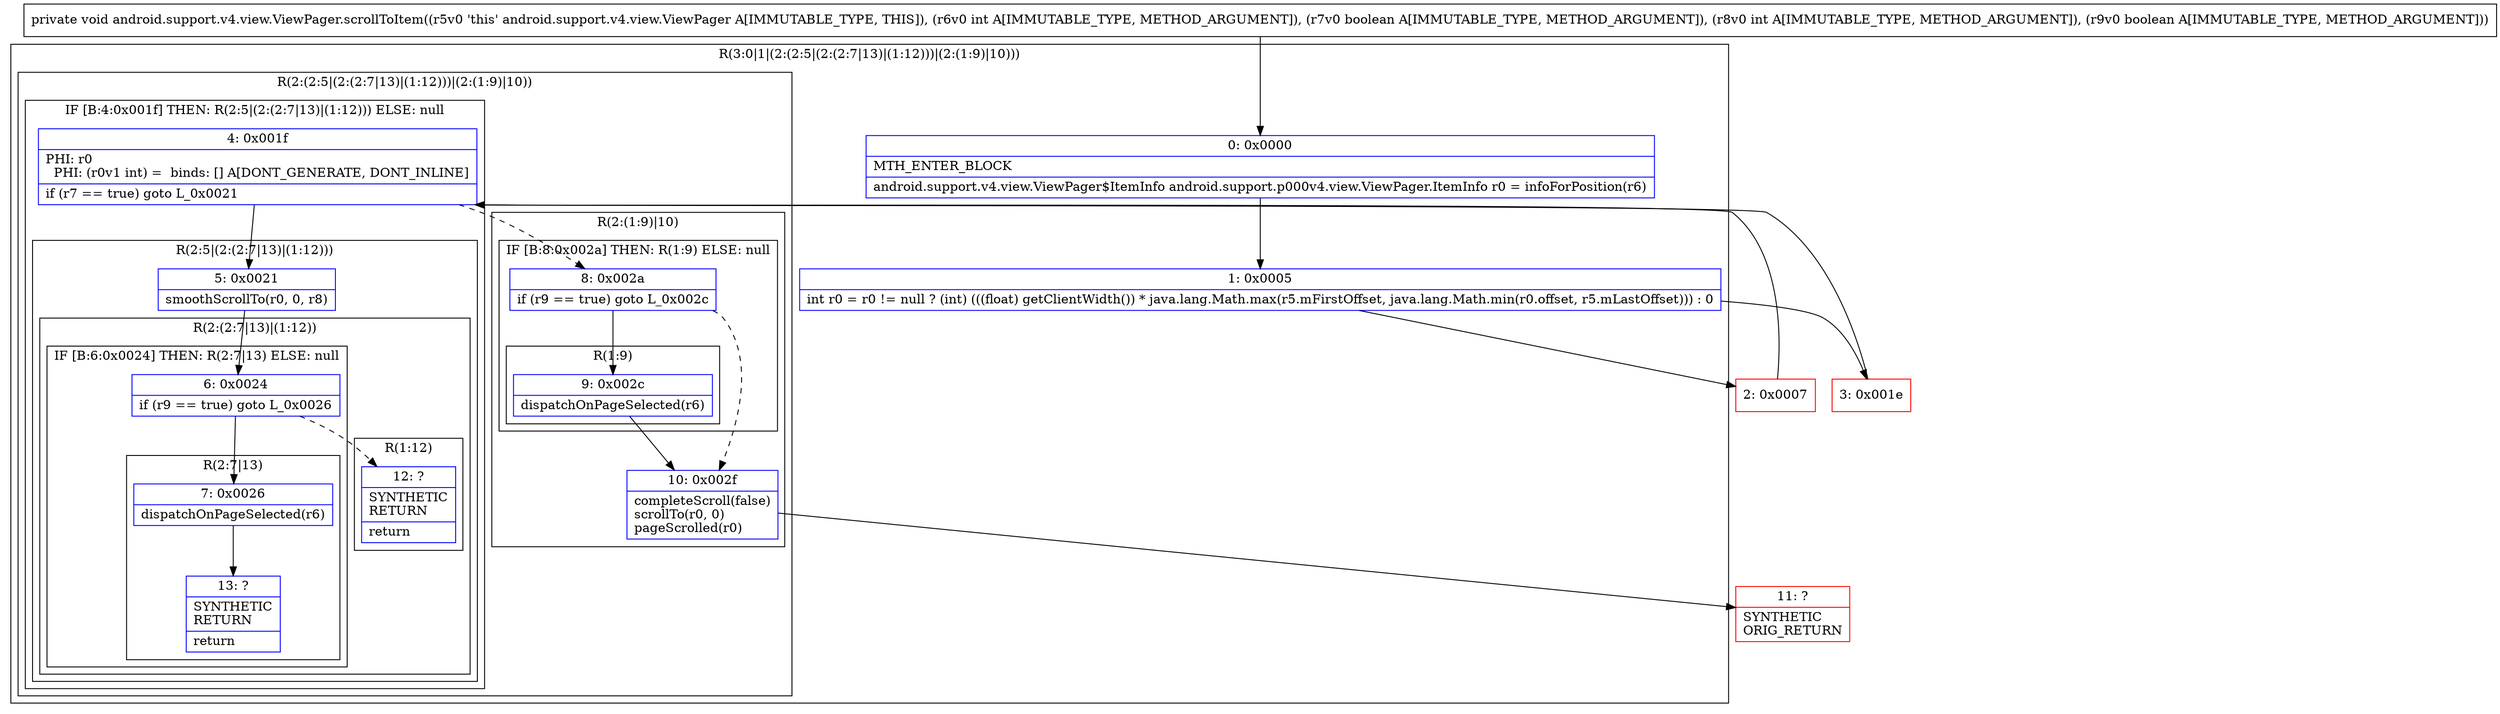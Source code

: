 digraph "CFG forandroid.support.v4.view.ViewPager.scrollToItem(IZIZ)V" {
subgraph cluster_Region_562033313 {
label = "R(3:0|1|(2:(2:5|(2:(2:7|13)|(1:12)))|(2:(1:9)|10)))";
node [shape=record,color=blue];
Node_0 [shape=record,label="{0\:\ 0x0000|MTH_ENTER_BLOCK\l|android.support.v4.view.ViewPager$ItemInfo android.support.p000v4.view.ViewPager.ItemInfo r0 = infoForPosition(r6)\l}"];
Node_1 [shape=record,label="{1\:\ 0x0005|int r0 = r0 != null ? (int) (((float) getClientWidth()) * java.lang.Math.max(r5.mFirstOffset, java.lang.Math.min(r0.offset, r5.mLastOffset))) : 0\l}"];
subgraph cluster_Region_697015230 {
label = "R(2:(2:5|(2:(2:7|13)|(1:12)))|(2:(1:9)|10))";
node [shape=record,color=blue];
subgraph cluster_IfRegion_468058384 {
label = "IF [B:4:0x001f] THEN: R(2:5|(2:(2:7|13)|(1:12))) ELSE: null";
node [shape=record,color=blue];
Node_4 [shape=record,label="{4\:\ 0x001f|PHI: r0 \l  PHI: (r0v1 int) =  binds: [] A[DONT_GENERATE, DONT_INLINE]\l|if (r7 == true) goto L_0x0021\l}"];
subgraph cluster_Region_839839647 {
label = "R(2:5|(2:(2:7|13)|(1:12)))";
node [shape=record,color=blue];
Node_5 [shape=record,label="{5\:\ 0x0021|smoothScrollTo(r0, 0, r8)\l}"];
subgraph cluster_Region_1367802988 {
label = "R(2:(2:7|13)|(1:12))";
node [shape=record,color=blue];
subgraph cluster_IfRegion_990610138 {
label = "IF [B:6:0x0024] THEN: R(2:7|13) ELSE: null";
node [shape=record,color=blue];
Node_6 [shape=record,label="{6\:\ 0x0024|if (r9 == true) goto L_0x0026\l}"];
subgraph cluster_Region_1311287406 {
label = "R(2:7|13)";
node [shape=record,color=blue];
Node_7 [shape=record,label="{7\:\ 0x0026|dispatchOnPageSelected(r6)\l}"];
Node_13 [shape=record,label="{13\:\ ?|SYNTHETIC\lRETURN\l|return\l}"];
}
}
subgraph cluster_Region_1701699130 {
label = "R(1:12)";
node [shape=record,color=blue];
Node_12 [shape=record,label="{12\:\ ?|SYNTHETIC\lRETURN\l|return\l}"];
}
}
}
}
subgraph cluster_Region_1461137384 {
label = "R(2:(1:9)|10)";
node [shape=record,color=blue];
subgraph cluster_IfRegion_203428511 {
label = "IF [B:8:0x002a] THEN: R(1:9) ELSE: null";
node [shape=record,color=blue];
Node_8 [shape=record,label="{8\:\ 0x002a|if (r9 == true) goto L_0x002c\l}"];
subgraph cluster_Region_1809468563 {
label = "R(1:9)";
node [shape=record,color=blue];
Node_9 [shape=record,label="{9\:\ 0x002c|dispatchOnPageSelected(r6)\l}"];
}
}
Node_10 [shape=record,label="{10\:\ 0x002f|completeScroll(false)\lscrollTo(r0, 0)\lpageScrolled(r0)\l}"];
}
}
}
Node_2 [shape=record,color=red,label="{2\:\ 0x0007}"];
Node_3 [shape=record,color=red,label="{3\:\ 0x001e}"];
Node_11 [shape=record,color=red,label="{11\:\ ?|SYNTHETIC\lORIG_RETURN\l}"];
MethodNode[shape=record,label="{private void android.support.v4.view.ViewPager.scrollToItem((r5v0 'this' android.support.v4.view.ViewPager A[IMMUTABLE_TYPE, THIS]), (r6v0 int A[IMMUTABLE_TYPE, METHOD_ARGUMENT]), (r7v0 boolean A[IMMUTABLE_TYPE, METHOD_ARGUMENT]), (r8v0 int A[IMMUTABLE_TYPE, METHOD_ARGUMENT]), (r9v0 boolean A[IMMUTABLE_TYPE, METHOD_ARGUMENT])) }"];
MethodNode -> Node_0;
Node_0 -> Node_1;
Node_1 -> Node_2;
Node_1 -> Node_3;
Node_4 -> Node_5;
Node_4 -> Node_8[style=dashed];
Node_5 -> Node_6;
Node_6 -> Node_7;
Node_6 -> Node_12[style=dashed];
Node_7 -> Node_13;
Node_8 -> Node_9;
Node_8 -> Node_10[style=dashed];
Node_9 -> Node_10;
Node_10 -> Node_11;
Node_2 -> Node_4;
Node_3 -> Node_4;
}

